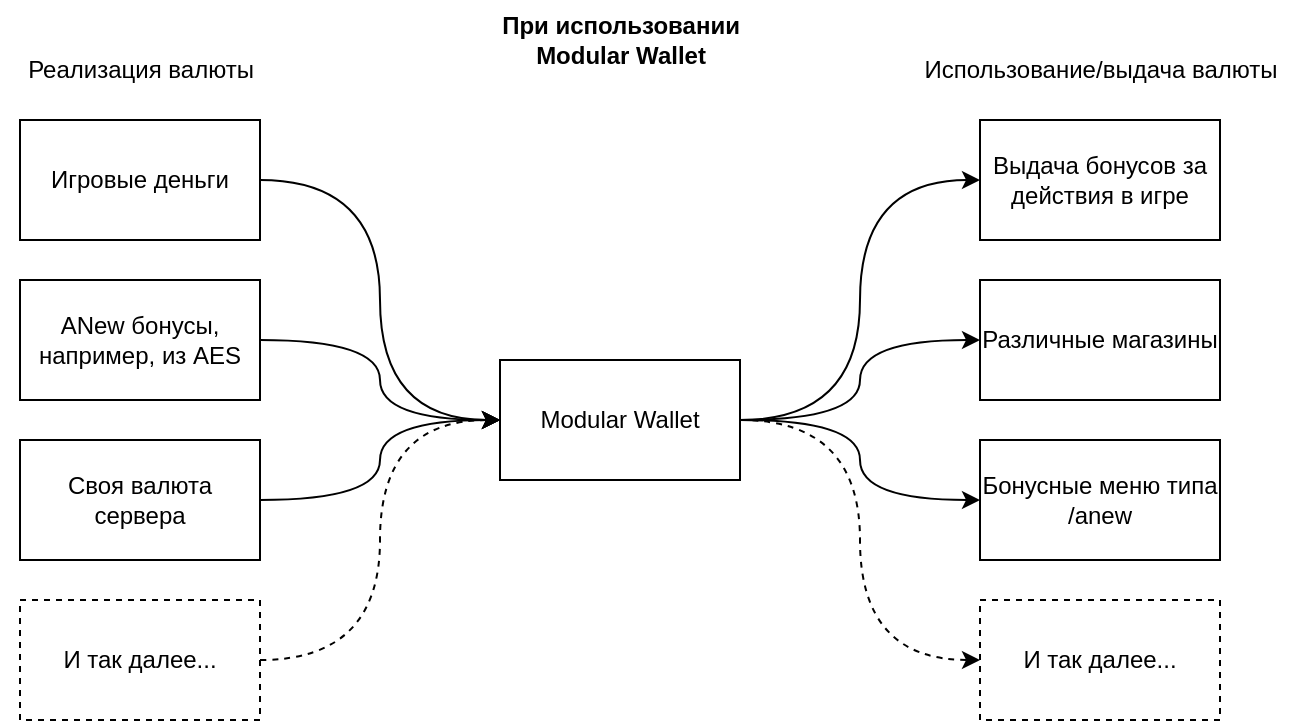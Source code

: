 <mxfile version="20.3.0" type="device" pages="2"><diagram id="fZwxJ9Pw82TiF4zYKvDK" name="with-mwallet"><mxGraphModel dx="1422" dy="875" grid="1" gridSize="10" guides="1" tooltips="1" connect="1" arrows="1" fold="1" page="1" pageScale="1" pageWidth="827" pageHeight="1169" math="0" shadow="0"><root><mxCell id="0"/><mxCell id="1" parent="0"/><mxCell id="vwcqUPBLlnmjPbBVSepM-29" style="edgeStyle=orthogonalEdgeStyle;curved=1;rounded=0;orthogonalLoop=1;jettySize=auto;html=1;exitX=1;exitY=0.5;exitDx=0;exitDy=0;entryX=0;entryY=0.5;entryDx=0;entryDy=0;elbow=vertical;" parent="1" source="vwcqUPBLlnmjPbBVSepM-1" target="vwcqUPBLlnmjPbBVSepM-21" edge="1"><mxGeometry relative="1" as="geometry"/></mxCell><mxCell id="vwcqUPBLlnmjPbBVSepM-30" style="edgeStyle=orthogonalEdgeStyle;curved=1;rounded=0;orthogonalLoop=1;jettySize=auto;html=1;exitX=1;exitY=0.5;exitDx=0;exitDy=0;entryX=0;entryY=0.5;entryDx=0;entryDy=0;elbow=vertical;" parent="1" source="vwcqUPBLlnmjPbBVSepM-1" target="vwcqUPBLlnmjPbBVSepM-22" edge="1"><mxGeometry relative="1" as="geometry"/></mxCell><mxCell id="vwcqUPBLlnmjPbBVSepM-31" style="edgeStyle=orthogonalEdgeStyle;curved=1;rounded=0;orthogonalLoop=1;jettySize=auto;html=1;exitX=1;exitY=0.5;exitDx=0;exitDy=0;entryX=0;entryY=0.5;entryDx=0;entryDy=0;elbow=vertical;dashed=1;" parent="1" source="vwcqUPBLlnmjPbBVSepM-1" target="vwcqUPBLlnmjPbBVSepM-23" edge="1"><mxGeometry relative="1" as="geometry"/></mxCell><mxCell id="vwcqUPBLlnmjPbBVSepM-33" style="edgeStyle=orthogonalEdgeStyle;curved=1;rounded=0;orthogonalLoop=1;jettySize=auto;html=1;exitX=1;exitY=0.5;exitDx=0;exitDy=0;entryX=0;entryY=0.5;entryDx=0;entryDy=0;elbow=vertical;" parent="1" source="vwcqUPBLlnmjPbBVSepM-1" target="vwcqUPBLlnmjPbBVSepM-32" edge="1"><mxGeometry relative="1" as="geometry"/></mxCell><mxCell id="vwcqUPBLlnmjPbBVSepM-1" value="Modular Wallet" style="rounded=0;whiteSpace=wrap;html=1;" parent="1" vertex="1"><mxGeometry x="339" y="580" width="120" height="60" as="geometry"/></mxCell><mxCell id="vwcqUPBLlnmjPbBVSepM-8" style="edgeStyle=orthogonalEdgeStyle;rounded=0;orthogonalLoop=1;jettySize=auto;html=1;exitX=1;exitY=0.5;exitDx=0;exitDy=0;entryX=0;entryY=0.5;entryDx=0;entryDy=0;elbow=vertical;curved=1;" parent="1" source="vwcqUPBLlnmjPbBVSepM-2" target="vwcqUPBLlnmjPbBVSepM-1" edge="1"><mxGeometry relative="1" as="geometry"/></mxCell><mxCell id="vwcqUPBLlnmjPbBVSepM-2" value="Игровые деньги" style="rounded=0;whiteSpace=wrap;html=1;" parent="1" vertex="1"><mxGeometry x="99" y="460" width="120" height="60" as="geometry"/></mxCell><mxCell id="vwcqUPBLlnmjPbBVSepM-10" style="edgeStyle=orthogonalEdgeStyle;curved=1;rounded=0;orthogonalLoop=1;jettySize=auto;html=1;exitX=1;exitY=0.5;exitDx=0;exitDy=0;entryX=0;entryY=0.5;entryDx=0;entryDy=0;elbow=vertical;" parent="1" source="vwcqUPBLlnmjPbBVSepM-3" target="vwcqUPBLlnmjPbBVSepM-1" edge="1"><mxGeometry relative="1" as="geometry"/></mxCell><mxCell id="vwcqUPBLlnmjPbBVSepM-3" value="ANew бонусы, например, из AES" style="rounded=0;whiteSpace=wrap;html=1;" parent="1" vertex="1"><mxGeometry x="99" y="540" width="120" height="60" as="geometry"/></mxCell><mxCell id="vwcqUPBLlnmjPbBVSepM-11" style="edgeStyle=orthogonalEdgeStyle;curved=1;rounded=0;orthogonalLoop=1;jettySize=auto;html=1;exitX=1;exitY=0.5;exitDx=0;exitDy=0;entryX=0;entryY=0.5;entryDx=0;entryDy=0;elbow=vertical;" parent="1" source="vwcqUPBLlnmjPbBVSepM-4" target="vwcqUPBLlnmjPbBVSepM-1" edge="1"><mxGeometry relative="1" as="geometry"/></mxCell><mxCell id="vwcqUPBLlnmjPbBVSepM-4" value="Своя валюта сервера" style="rounded=0;whiteSpace=wrap;html=1;" parent="1" vertex="1"><mxGeometry x="99" y="620" width="120" height="60" as="geometry"/></mxCell><mxCell id="vwcqUPBLlnmjPbBVSepM-18" style="edgeStyle=orthogonalEdgeStyle;curved=1;rounded=0;orthogonalLoop=1;jettySize=auto;html=1;exitX=1;exitY=0.5;exitDx=0;exitDy=0;entryX=0;entryY=0.5;entryDx=0;entryDy=0;elbow=vertical;dashed=1;" parent="1" source="vwcqUPBLlnmjPbBVSepM-36" target="vwcqUPBLlnmjPbBVSepM-1" edge="1"><mxGeometry relative="1" as="geometry"><mxPoint x="219" y="730" as="sourcePoint"/></mxGeometry></mxCell><mxCell id="vwcqUPBLlnmjPbBVSepM-21" value="Различные магазины" style="rounded=0;whiteSpace=wrap;html=1;" parent="1" vertex="1"><mxGeometry x="579" y="540" width="120" height="60" as="geometry"/></mxCell><mxCell id="vwcqUPBLlnmjPbBVSepM-22" value="Бонусные меню типа /anew" style="rounded=0;whiteSpace=wrap;html=1;glass=0;" parent="1" vertex="1"><mxGeometry x="579" y="620" width="120" height="60" as="geometry"/></mxCell><mxCell id="vwcqUPBLlnmjPbBVSepM-23" value="И так далее..." style="rounded=0;whiteSpace=wrap;html=1;dashed=1;" parent="1" vertex="1"><mxGeometry x="579" y="700" width="120" height="60" as="geometry"/></mxCell><mxCell id="vwcqUPBLlnmjPbBVSepM-32" value="Выдача бонусов за действия в игре" style="rounded=0;whiteSpace=wrap;html=1;" parent="1" vertex="1"><mxGeometry x="579" y="460" width="120" height="60" as="geometry"/></mxCell><mxCell id="vwcqUPBLlnmjPbBVSepM-34" value="Реализация валюты" style="text;html=1;align=center;verticalAlign=middle;resizable=0;points=[];autosize=1;strokeColor=none;fillColor=none;" parent="1" vertex="1"><mxGeometry x="89" y="420" width="140" height="30" as="geometry"/></mxCell><mxCell id="vwcqUPBLlnmjPbBVSepM-35" value="Использование/выдача валюты" style="text;html=1;align=center;verticalAlign=middle;resizable=0;points=[];autosize=1;strokeColor=none;fillColor=none;" parent="1" vertex="1"><mxGeometry x="539" y="420" width="200" height="30" as="geometry"/></mxCell><mxCell id="vwcqUPBLlnmjPbBVSepM-36" value="И так далее..." style="rounded=0;whiteSpace=wrap;html=1;dashed=1;" parent="1" vertex="1"><mxGeometry x="99" y="700" width="120" height="60" as="geometry"/></mxCell><mxCell id="AQWpH4sMcifcnY-nyviP-2" value="При использовании&lt;br&gt;Modular Wallet" style="text;html=1;align=center;verticalAlign=middle;resizable=0;points=[];autosize=1;strokeColor=none;fillColor=none;fontStyle=1" parent="1" vertex="1"><mxGeometry x="329" y="400" width="140" height="40" as="geometry"/></mxCell></root></mxGraphModel></diagram><diagram id="WVqbvuyaakSjkSJfqvPu" name="without-mwallet"><mxGraphModel dx="1185" dy="729" grid="1" gridSize="10" guides="1" tooltips="1" connect="1" arrows="1" fold="1" page="1" pageScale="1" pageWidth="827" pageHeight="1169" math="0" shadow="0"><root><mxCell id="0"/><mxCell id="1" parent="0"/><mxCell id="twI8ni-lJAyHq4nnQMGf-55" style="rounded=0;orthogonalLoop=1;jettySize=auto;html=1;exitX=1;exitY=0.5;exitDx=0;exitDy=0;entryX=0;entryY=0.5;entryDx=0;entryDy=0;elbow=vertical;" edge="1" parent="1" source="twI8ni-lJAyHq4nnQMGf-27" target="twI8ni-lJAyHq4nnQMGf-36"><mxGeometry relative="1" as="geometry"/></mxCell><mxCell id="twI8ni-lJAyHq4nnQMGf-56" style="rounded=0;orthogonalLoop=1;jettySize=auto;html=1;exitX=1;exitY=0.5;exitDx=0;exitDy=0;entryX=0;entryY=0.5;entryDx=0;entryDy=0;elbow=vertical;" edge="1" parent="1" source="twI8ni-lJAyHq4nnQMGf-27" target="twI8ni-lJAyHq4nnQMGf-33"><mxGeometry relative="1" as="geometry"/></mxCell><mxCell id="twI8ni-lJAyHq4nnQMGf-57" style="rounded=0;orthogonalLoop=1;jettySize=auto;html=1;exitX=1;exitY=0.5;exitDx=0;exitDy=0;entryX=0;entryY=0.5;entryDx=0;entryDy=0;elbow=vertical;" edge="1" parent="1" source="twI8ni-lJAyHq4nnQMGf-27" target="twI8ni-lJAyHq4nnQMGf-34"><mxGeometry relative="1" as="geometry"/></mxCell><mxCell id="twI8ni-lJAyHq4nnQMGf-68" style="edgeStyle=none;rounded=0;orthogonalLoop=1;jettySize=auto;html=1;exitX=1;exitY=0.5;exitDx=0;exitDy=0;entryX=0;entryY=0.5;entryDx=0;entryDy=0;dashed=1;elbow=vertical;" edge="1" parent="1" source="twI8ni-lJAyHq4nnQMGf-27" target="twI8ni-lJAyHq4nnQMGf-35"><mxGeometry relative="1" as="geometry"/></mxCell><mxCell id="twI8ni-lJAyHq4nnQMGf-27" value="Игровые деньги" style="rounded=0;whiteSpace=wrap;html=1;" vertex="1" parent="1"><mxGeometry x="109" y="470" width="120" height="60" as="geometry"/></mxCell><mxCell id="twI8ni-lJAyHq4nnQMGf-58" style="rounded=0;orthogonalLoop=1;jettySize=auto;html=1;exitX=1;exitY=0.5;exitDx=0;exitDy=0;entryX=0;entryY=0.5;entryDx=0;entryDy=0;elbow=vertical;" edge="1" parent="1" source="twI8ni-lJAyHq4nnQMGf-29" target="twI8ni-lJAyHq4nnQMGf-36"><mxGeometry relative="1" as="geometry"/></mxCell><mxCell id="twI8ni-lJAyHq4nnQMGf-59" style="rounded=0;orthogonalLoop=1;jettySize=auto;html=1;exitX=1;exitY=0.5;exitDx=0;exitDy=0;entryX=0;entryY=0.5;entryDx=0;entryDy=0;elbow=vertical;" edge="1" parent="1" source="twI8ni-lJAyHq4nnQMGf-29" target="twI8ni-lJAyHq4nnQMGf-33"><mxGeometry relative="1" as="geometry"/></mxCell><mxCell id="twI8ni-lJAyHq4nnQMGf-60" style="rounded=0;orthogonalLoop=1;jettySize=auto;html=1;exitX=1;exitY=0.5;exitDx=0;exitDy=0;entryX=0;entryY=0.5;entryDx=0;entryDy=0;elbow=vertical;" edge="1" parent="1" source="twI8ni-lJAyHq4nnQMGf-29" target="twI8ni-lJAyHq4nnQMGf-34"><mxGeometry relative="1" as="geometry"/></mxCell><mxCell id="twI8ni-lJAyHq4nnQMGf-69" style="edgeStyle=none;rounded=0;orthogonalLoop=1;jettySize=auto;html=1;exitX=1;exitY=0.5;exitDx=0;exitDy=0;entryX=0;entryY=0.5;entryDx=0;entryDy=0;dashed=1;elbow=vertical;" edge="1" parent="1" source="twI8ni-lJAyHq4nnQMGf-29" target="twI8ni-lJAyHq4nnQMGf-35"><mxGeometry relative="1" as="geometry"/></mxCell><mxCell id="twI8ni-lJAyHq4nnQMGf-29" value="ANew бонусы, например, из AES" style="rounded=0;whiteSpace=wrap;html=1;" vertex="1" parent="1"><mxGeometry x="109" y="550" width="120" height="60" as="geometry"/></mxCell><mxCell id="twI8ni-lJAyHq4nnQMGf-61" style="rounded=0;orthogonalLoop=1;jettySize=auto;html=1;exitX=1;exitY=0.5;exitDx=0;exitDy=0;entryX=0;entryY=0.5;entryDx=0;entryDy=0;elbow=vertical;" edge="1" parent="1" source="twI8ni-lJAyHq4nnQMGf-31" target="twI8ni-lJAyHq4nnQMGf-36"><mxGeometry relative="1" as="geometry"/></mxCell><mxCell id="twI8ni-lJAyHq4nnQMGf-62" style="rounded=0;orthogonalLoop=1;jettySize=auto;html=1;exitX=1;exitY=0.5;exitDx=0;exitDy=0;entryX=0;entryY=0.5;entryDx=0;entryDy=0;elbow=vertical;" edge="1" parent="1" source="twI8ni-lJAyHq4nnQMGf-31" target="twI8ni-lJAyHq4nnQMGf-33"><mxGeometry relative="1" as="geometry"/></mxCell><mxCell id="twI8ni-lJAyHq4nnQMGf-63" style="rounded=0;orthogonalLoop=1;jettySize=auto;html=1;exitX=1;exitY=0.5;exitDx=0;exitDy=0;entryX=0;entryY=0.5;entryDx=0;entryDy=0;elbow=vertical;" edge="1" parent="1" source="twI8ni-lJAyHq4nnQMGf-31" target="twI8ni-lJAyHq4nnQMGf-34"><mxGeometry relative="1" as="geometry"/></mxCell><mxCell id="twI8ni-lJAyHq4nnQMGf-70" style="edgeStyle=none;rounded=0;orthogonalLoop=1;jettySize=auto;html=1;exitX=1;exitY=0.5;exitDx=0;exitDy=0;entryX=0;entryY=0.5;entryDx=0;entryDy=0;dashed=1;elbow=vertical;" edge="1" parent="1" source="twI8ni-lJAyHq4nnQMGf-31" target="twI8ni-lJAyHq4nnQMGf-35"><mxGeometry relative="1" as="geometry"/></mxCell><mxCell id="twI8ni-lJAyHq4nnQMGf-31" value="Своя валюта сервера" style="rounded=0;whiteSpace=wrap;html=1;" vertex="1" parent="1"><mxGeometry x="109" y="630" width="120" height="60" as="geometry"/></mxCell><mxCell id="twI8ni-lJAyHq4nnQMGf-33" value="Различные магазины" style="rounded=0;whiteSpace=wrap;html=1;" vertex="1" parent="1"><mxGeometry x="589" y="550" width="120" height="60" as="geometry"/></mxCell><mxCell id="twI8ni-lJAyHq4nnQMGf-34" value="Бонусные меню типа /anew" style="rounded=0;whiteSpace=wrap;html=1;glass=0;" vertex="1" parent="1"><mxGeometry x="589" y="630" width="120" height="60" as="geometry"/></mxCell><mxCell id="twI8ni-lJAyHq4nnQMGf-35" value="И так далее..." style="rounded=0;whiteSpace=wrap;html=1;dashed=1;" vertex="1" parent="1"><mxGeometry x="589" y="710" width="120" height="60" as="geometry"/></mxCell><mxCell id="twI8ni-lJAyHq4nnQMGf-36" value="Выдача бонусов за действия в игре" style="rounded=0;whiteSpace=wrap;html=1;" vertex="1" parent="1"><mxGeometry x="589" y="470" width="120" height="60" as="geometry"/></mxCell><mxCell id="twI8ni-lJAyHq4nnQMGf-37" value="Реализация валюты" style="text;html=1;align=center;verticalAlign=middle;resizable=0;points=[];autosize=1;strokeColor=none;fillColor=none;" vertex="1" parent="1"><mxGeometry x="99" y="430" width="140" height="30" as="geometry"/></mxCell><mxCell id="twI8ni-lJAyHq4nnQMGf-38" value="Использование/выдача валюты" style="text;html=1;align=center;verticalAlign=middle;resizable=0;points=[];autosize=1;strokeColor=none;fillColor=none;" vertex="1" parent="1"><mxGeometry x="549" y="430" width="200" height="30" as="geometry"/></mxCell><mxCell id="twI8ni-lJAyHq4nnQMGf-64" style="edgeStyle=none;rounded=0;orthogonalLoop=1;jettySize=auto;html=1;exitX=1;exitY=0.5;exitDx=0;exitDy=0;entryX=0;entryY=0.5;entryDx=0;entryDy=0;elbow=vertical;dashed=1;" edge="1" parent="1" source="twI8ni-lJAyHq4nnQMGf-39" target="twI8ni-lJAyHq4nnQMGf-36"><mxGeometry relative="1" as="geometry"/></mxCell><mxCell id="twI8ni-lJAyHq4nnQMGf-65" style="edgeStyle=none;rounded=0;orthogonalLoop=1;jettySize=auto;html=1;exitX=1;exitY=0.5;exitDx=0;exitDy=0;entryX=0;entryY=0.5;entryDx=0;entryDy=0;dashed=1;elbow=vertical;" edge="1" parent="1" source="twI8ni-lJAyHq4nnQMGf-39" target="twI8ni-lJAyHq4nnQMGf-33"><mxGeometry relative="1" as="geometry"/></mxCell><mxCell id="twI8ni-lJAyHq4nnQMGf-66" style="edgeStyle=none;rounded=0;orthogonalLoop=1;jettySize=auto;html=1;exitX=1;exitY=0.5;exitDx=0;exitDy=0;entryX=0;entryY=0.5;entryDx=0;entryDy=0;dashed=1;elbow=vertical;" edge="1" parent="1" source="twI8ni-lJAyHq4nnQMGf-39" target="twI8ni-lJAyHq4nnQMGf-34"><mxGeometry relative="1" as="geometry"/></mxCell><mxCell id="twI8ni-lJAyHq4nnQMGf-67" style="edgeStyle=none;rounded=0;orthogonalLoop=1;jettySize=auto;html=1;exitX=1;exitY=0.5;exitDx=0;exitDy=0;entryX=0;entryY=0.5;entryDx=0;entryDy=0;dashed=1;elbow=vertical;" edge="1" parent="1" source="twI8ni-lJAyHq4nnQMGf-39" target="twI8ni-lJAyHq4nnQMGf-35"><mxGeometry relative="1" as="geometry"/></mxCell><mxCell id="twI8ni-lJAyHq4nnQMGf-39" value="И так далее..." style="rounded=0;whiteSpace=wrap;html=1;dashed=1;" vertex="1" parent="1"><mxGeometry x="109" y="710" width="120" height="60" as="geometry"/></mxCell><mxCell id="twI8ni-lJAyHq4nnQMGf-40" value="Без Modular Wallet" style="text;html=1;align=center;verticalAlign=middle;resizable=0;points=[];autosize=1;strokeColor=none;fillColor=none;fontStyle=1" vertex="1" parent="1"><mxGeometry x="344" y="415" width="130" height="30" as="geometry"/></mxCell></root></mxGraphModel></diagram></mxfile>